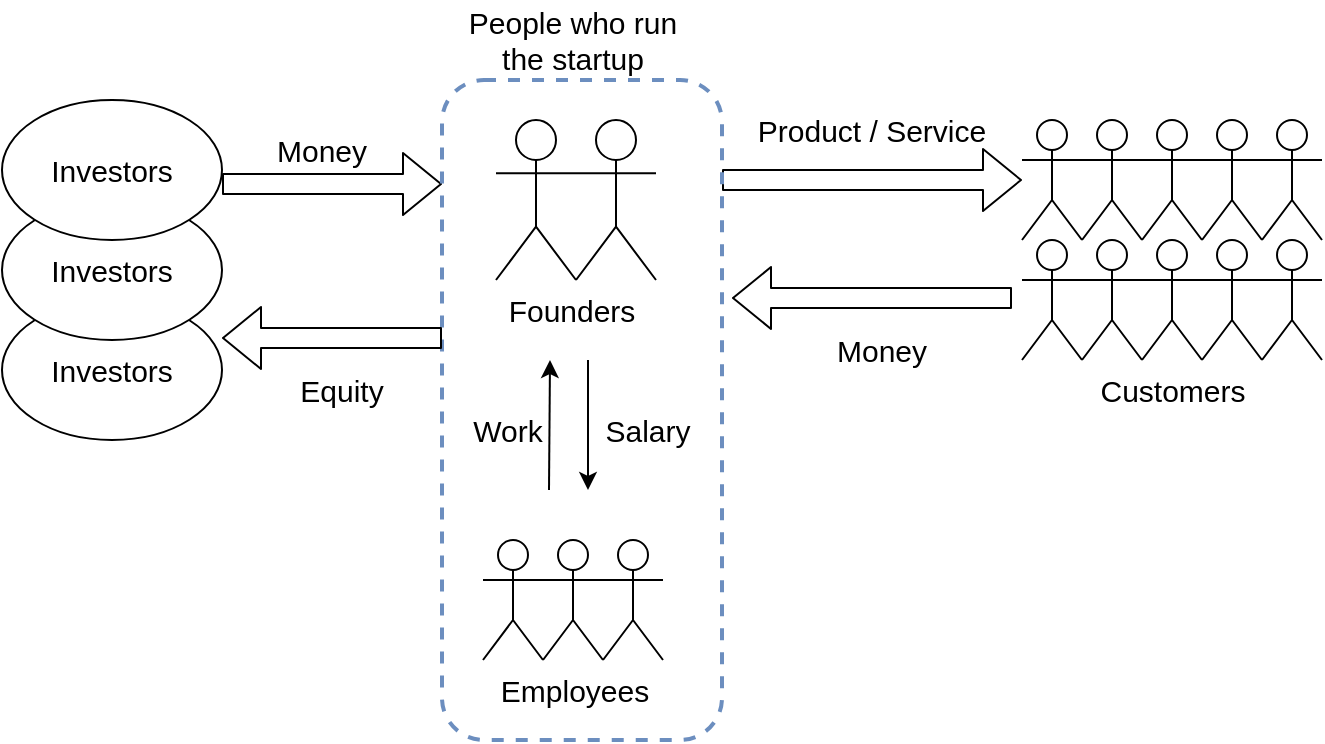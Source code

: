 <mxfile version="14.8.5" type="device"><diagram id="RmpvCpRUShXizMkT9LdY" name="Page-1"><mxGraphModel dx="826" dy="481" grid="1" gridSize="10" guides="1" tooltips="1" connect="1" arrows="1" fold="1" page="1" pageScale="1" pageWidth="850" pageHeight="1100" math="0" shadow="0"><root><mxCell id="0"/><mxCell id="1" parent="0"/><mxCell id="OKcRor54YfWrKjQxDfho-1" value="" style="shape=umlActor;verticalLabelPosition=bottom;verticalAlign=top;html=1;outlineConnect=0;fontSize=15;" vertex="1" parent="1"><mxGeometry x="387" y="140" width="40" height="80" as="geometry"/></mxCell><mxCell id="OKcRor54YfWrKjQxDfho-3" value="Employees" style="shape=umlActor;verticalLabelPosition=bottom;verticalAlign=top;html=1;outlineConnect=0;fontSize=15;" vertex="1" parent="1"><mxGeometry x="410.5" y="350" width="30" height="60" as="geometry"/></mxCell><mxCell id="OKcRor54YfWrKjQxDfho-4" value="" style="shape=umlActor;verticalLabelPosition=bottom;verticalAlign=top;html=1;outlineConnect=0;fontSize=15;" vertex="1" parent="1"><mxGeometry x="380.5" y="350" width="30" height="60" as="geometry"/></mxCell><mxCell id="OKcRor54YfWrKjQxDfho-5" value="" style="shape=umlActor;verticalLabelPosition=bottom;verticalAlign=top;html=1;outlineConnect=0;fontSize=15;" vertex="1" parent="1"><mxGeometry x="440.5" y="350" width="30" height="60" as="geometry"/></mxCell><mxCell id="OKcRor54YfWrKjQxDfho-6" value="Investors" style="ellipse;whiteSpace=wrap;html=1;fontSize=15;" vertex="1" parent="1"><mxGeometry x="140" y="230" width="110" height="70" as="geometry"/></mxCell><mxCell id="OKcRor54YfWrKjQxDfho-7" value="" style="shape=flexArrow;endArrow=classic;html=1;fontSize=15;" edge="1" parent="1"><mxGeometry width="50" height="50" relative="1" as="geometry"><mxPoint x="250" y="172" as="sourcePoint"/><mxPoint x="360" y="172" as="targetPoint"/></mxGeometry></mxCell><mxCell id="OKcRor54YfWrKjQxDfho-9" value="" style="shape=umlActor;verticalLabelPosition=bottom;verticalAlign=top;html=1;outlineConnect=0;fontSize=15;" vertex="1" parent="1"><mxGeometry x="710" y="140" width="30" height="60" as="geometry"/></mxCell><mxCell id="OKcRor54YfWrKjQxDfho-10" value="" style="shape=umlActor;verticalLabelPosition=bottom;verticalAlign=top;html=1;outlineConnect=0;fontSize=15;" vertex="1" parent="1"><mxGeometry x="740" y="140" width="30" height="60" as="geometry"/></mxCell><mxCell id="OKcRor54YfWrKjQxDfho-12" value="" style="shape=umlActor;verticalLabelPosition=bottom;verticalAlign=top;html=1;outlineConnect=0;fontSize=15;" vertex="1" parent="1"><mxGeometry x="770" y="140" width="30" height="60" as="geometry"/></mxCell><mxCell id="OKcRor54YfWrKjQxDfho-13" value="" style="shape=umlActor;verticalLabelPosition=bottom;verticalAlign=top;html=1;outlineConnect=0;fontSize=15;" vertex="1" parent="1"><mxGeometry x="650" y="140" width="30" height="60" as="geometry"/></mxCell><mxCell id="OKcRor54YfWrKjQxDfho-14" value="" style="shape=umlActor;verticalLabelPosition=bottom;verticalAlign=top;html=1;outlineConnect=0;fontSize=15;" vertex="1" parent="1"><mxGeometry x="680" y="140" width="30" height="60" as="geometry"/></mxCell><mxCell id="OKcRor54YfWrKjQxDfho-16" value="" style="shape=flexArrow;endArrow=classic;html=1;fontSize=15;" edge="1" parent="1"><mxGeometry width="50" height="50" relative="1" as="geometry"><mxPoint x="500" y="170" as="sourcePoint"/><mxPoint x="650" y="170" as="targetPoint"/></mxGeometry></mxCell><mxCell id="OKcRor54YfWrKjQxDfho-17" value="" style="rounded=1;whiteSpace=wrap;html=1;fontSize=15;dashed=1;strokeColor=#6c8ebf;gradientColor=#ffffff;fillColor=none;strokeWidth=2;" vertex="1" parent="1"><mxGeometry x="360" y="120" width="140" height="330" as="geometry"/></mxCell><mxCell id="OKcRor54YfWrKjQxDfho-18" value="Investors" style="ellipse;whiteSpace=wrap;html=1;fontSize=15;" vertex="1" parent="1"><mxGeometry x="140" y="180" width="110" height="70" as="geometry"/></mxCell><mxCell id="OKcRor54YfWrKjQxDfho-19" value="Investors" style="ellipse;whiteSpace=wrap;html=1;fontSize=15;" vertex="1" parent="1"><mxGeometry x="140" y="130" width="110" height="70" as="geometry"/></mxCell><mxCell id="OKcRor54YfWrKjQxDfho-20" value="People who run the startup" style="text;html=1;strokeColor=none;fillColor=none;align=center;verticalAlign=middle;whiteSpace=wrap;rounded=0;dashed=1;fontSize=15;" vertex="1" parent="1"><mxGeometry x="363" y="80" width="125" height="40" as="geometry"/></mxCell><mxCell id="OKcRor54YfWrKjQxDfho-21" value="Money" style="text;html=1;strokeColor=none;fillColor=none;align=center;verticalAlign=middle;whiteSpace=wrap;rounded=0;dashed=1;fontSize=15;" vertex="1" parent="1"><mxGeometry x="250" y="140" width="100" height="30" as="geometry"/></mxCell><mxCell id="OKcRor54YfWrKjQxDfho-22" value="" style="shape=flexArrow;endArrow=classic;html=1;fontSize=15;" edge="1" parent="1"><mxGeometry width="50" height="50" relative="1" as="geometry"><mxPoint x="360" y="249" as="sourcePoint"/><mxPoint x="250" y="249" as="targetPoint"/></mxGeometry></mxCell><mxCell id="OKcRor54YfWrKjQxDfho-24" value="Equity" style="text;html=1;strokeColor=none;fillColor=none;align=center;verticalAlign=middle;whiteSpace=wrap;rounded=0;dashed=1;fontSize=15;" vertex="1" parent="1"><mxGeometry x="260" y="260" width="100" height="30" as="geometry"/></mxCell><mxCell id="OKcRor54YfWrKjQxDfho-25" value="Product / Service" style="text;html=1;strokeColor=none;fillColor=none;align=center;verticalAlign=middle;whiteSpace=wrap;rounded=0;dashed=1;fontSize=15;" vertex="1" parent="1"><mxGeometry x="490" y="130" width="170" height="30" as="geometry"/></mxCell><mxCell id="OKcRor54YfWrKjQxDfho-26" value="" style="shape=flexArrow;endArrow=classic;html=1;fontSize=15;" edge="1" parent="1"><mxGeometry width="50" height="50" relative="1" as="geometry"><mxPoint x="645" y="229" as="sourcePoint"/><mxPoint x="505" y="229" as="targetPoint"/></mxGeometry></mxCell><mxCell id="OKcRor54YfWrKjQxDfho-27" value="Customers" style="shape=umlActor;verticalLabelPosition=bottom;verticalAlign=top;html=1;outlineConnect=0;fontSize=15;" vertex="1" parent="1"><mxGeometry x="710" y="200" width="30" height="60" as="geometry"/></mxCell><mxCell id="OKcRor54YfWrKjQxDfho-28" value="" style="shape=umlActor;verticalLabelPosition=bottom;verticalAlign=top;html=1;outlineConnect=0;fontSize=15;" vertex="1" parent="1"><mxGeometry x="740" y="200" width="30" height="60" as="geometry"/></mxCell><mxCell id="OKcRor54YfWrKjQxDfho-29" value="" style="shape=umlActor;verticalLabelPosition=bottom;verticalAlign=top;html=1;outlineConnect=0;fontSize=15;" vertex="1" parent="1"><mxGeometry x="770" y="200" width="30" height="60" as="geometry"/></mxCell><mxCell id="OKcRor54YfWrKjQxDfho-30" value="" style="shape=umlActor;verticalLabelPosition=bottom;verticalAlign=top;html=1;outlineConnect=0;fontSize=15;" vertex="1" parent="1"><mxGeometry x="650" y="200" width="30" height="60" as="geometry"/></mxCell><mxCell id="OKcRor54YfWrKjQxDfho-31" value="" style="shape=umlActor;verticalLabelPosition=bottom;verticalAlign=top;html=1;outlineConnect=0;fontSize=15;" vertex="1" parent="1"><mxGeometry x="680" y="200" width="30" height="60" as="geometry"/></mxCell><mxCell id="OKcRor54YfWrKjQxDfho-32" value="Money" style="text;html=1;strokeColor=none;fillColor=none;align=center;verticalAlign=middle;whiteSpace=wrap;rounded=0;dashed=1;fontSize=15;" vertex="1" parent="1"><mxGeometry x="530" y="240" width="100" height="30" as="geometry"/></mxCell><mxCell id="OKcRor54YfWrKjQxDfho-33" value="Work" style="text;html=1;strokeColor=none;fillColor=none;align=center;verticalAlign=middle;whiteSpace=wrap;rounded=0;dashed=1;fontSize=15;" vertex="1" parent="1"><mxGeometry x="363" y="280" width="60" height="30" as="geometry"/></mxCell><mxCell id="OKcRor54YfWrKjQxDfho-36" value="Salary" style="text;html=1;strokeColor=none;fillColor=none;align=center;verticalAlign=middle;whiteSpace=wrap;rounded=0;dashed=1;fontSize=15;" vertex="1" parent="1"><mxGeometry x="433" y="280" width="60" height="30" as="geometry"/></mxCell><mxCell id="OKcRor54YfWrKjQxDfho-37" value="" style="endArrow=classic;html=1;fontSize=15;" edge="1" parent="1"><mxGeometry width="50" height="50" relative="1" as="geometry"><mxPoint x="413.5" y="325" as="sourcePoint"/><mxPoint x="414" y="260" as="targetPoint"/></mxGeometry></mxCell><mxCell id="OKcRor54YfWrKjQxDfho-38" value="" style="endArrow=classic;html=1;fontSize=15;" edge="1" parent="1"><mxGeometry width="50" height="50" relative="1" as="geometry"><mxPoint x="433" y="260" as="sourcePoint"/><mxPoint x="433" y="325" as="targetPoint"/></mxGeometry></mxCell><mxCell id="OKcRor54YfWrKjQxDfho-39" value="" style="shape=umlActor;verticalLabelPosition=bottom;verticalAlign=top;html=1;outlineConnect=0;fontSize=15;" vertex="1" parent="1"><mxGeometry x="427" y="140" width="40" height="80" as="geometry"/></mxCell><mxCell id="OKcRor54YfWrKjQxDfho-43" value="Founders" style="text;html=1;strokeColor=none;fillColor=none;align=center;verticalAlign=middle;whiteSpace=wrap;rounded=0;dashed=1;fontSize=15;" vertex="1" parent="1"><mxGeometry x="375" y="220" width="100" height="30" as="geometry"/></mxCell></root></mxGraphModel></diagram></mxfile>